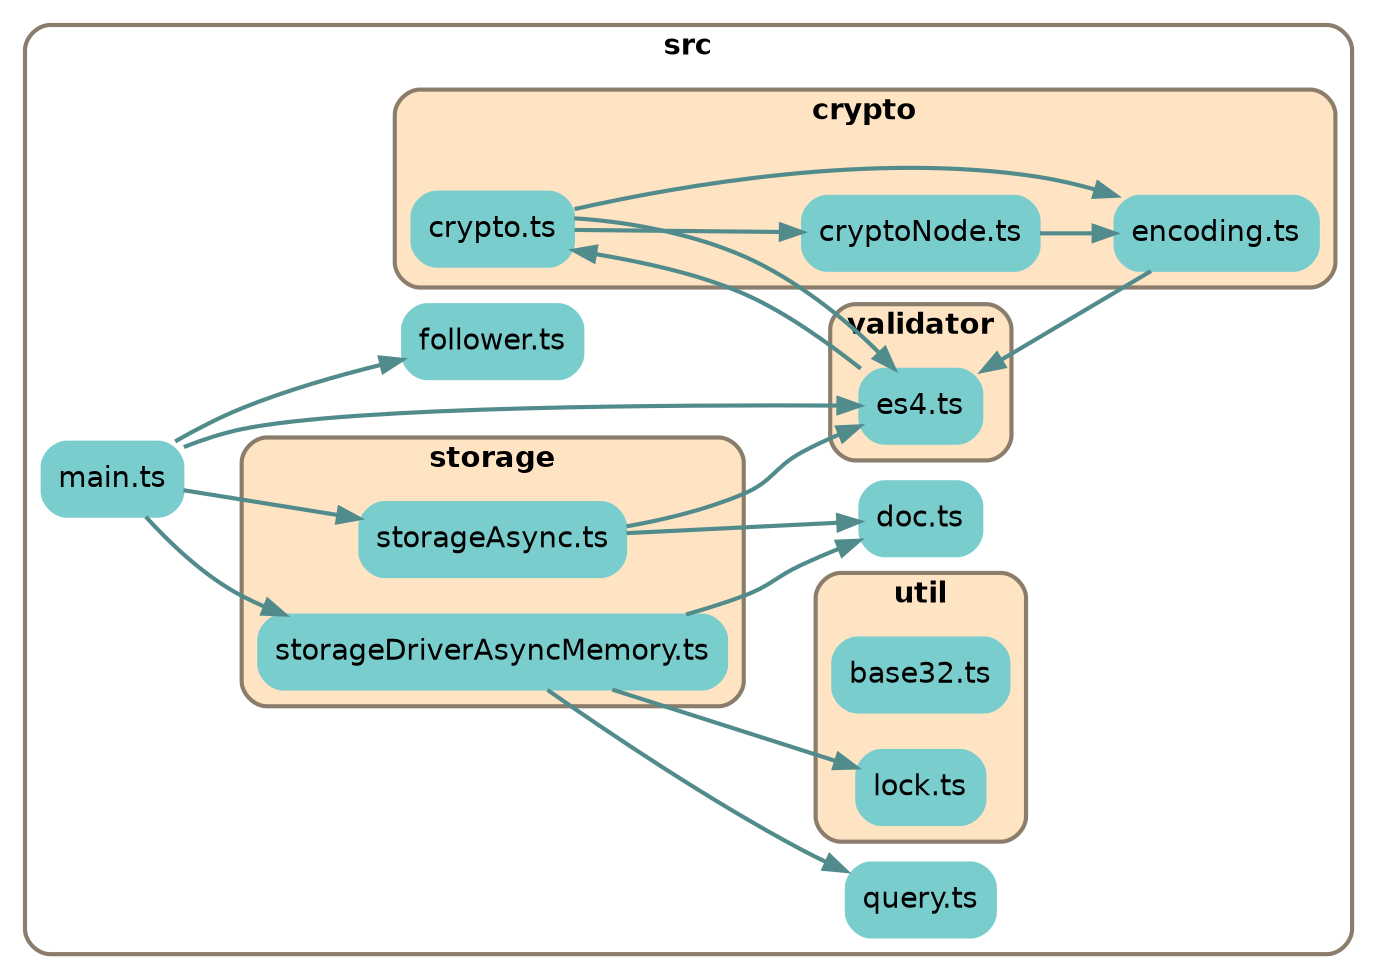 
digraph G {
    //splines=line;
    //splines=polyline;
    splines=true;
    rankdir=LR;
    //newrank=true;
    compound=true;
    graph [fontname = "helvetica"];  // dpi=72
    node [fontname = "helvetica"];
    edge [fontname = "helvetica"];
    
    // files in their folder clusters

    subgraph cluster4799500460 {
        label=<<b>src</b>>;
        style="rounded";
        color=bisque4;
        penwidth=2;
                
        "src/doc.ts" [label="doc.ts", shape=rectangle; style="rounded,filled"; color=darkslategray3];
        "src/follower.ts" [label="follower.ts", shape=rectangle; style="rounded,filled"; color=darkslategray3];
        "src/main.ts" [label="main.ts", shape=rectangle; style="rounded,filled"; color=darkslategray3];
        "src/query.ts" [label="query.ts", shape=rectangle; style="rounded,filled"; color=darkslategray3];

        subgraph cluster4646258807 {
            label=<<b>crypto</b>>;
            style="rounded,filled";
            fillcolor=bisque;
            color=bisque4;
            penwidth=2;
                
            "src/crypto/crypto.ts" [label="crypto.ts", shape=rectangle; style="rounded,filled"; color=darkslategray3];
            "src/crypto/cryptoNode.ts" [label="cryptoNode.ts", shape=rectangle; style="rounded,filled"; color=darkslategray3];
            "src/crypto/encoding.ts" [label="encoding.ts", shape=rectangle; style="rounded,filled"; color=darkslategray3];
        }

        subgraph cluster9390286189 {
            label=<<b>storage</b>>;
            style="rounded,filled";
            fillcolor=bisque;
            color=bisque4;
            penwidth=2;
                
            "src/storage/storageAsync.ts" [label="storageAsync.ts", shape=rectangle; style="rounded,filled"; color=darkslategray3];
            "src/storage/storageDriverAsyncMemory.ts" [label="storageDriverAsyncMemory.ts", shape=rectangle; style="rounded,filled"; color=darkslategray3];
        }

        subgraph cluster298585301 {
            label=<<b>util</b>>;
            style="rounded,filled";
            fillcolor=bisque;
            color=bisque4;
            penwidth=2;
                
            "src/util/base32.ts" [label="base32.ts", shape=rectangle; style="rounded,filled"; color=darkslategray3];
            "src/util/lock.ts" [label="lock.ts", shape=rectangle; style="rounded,filled"; color=darkslategray3];
        }

        subgraph cluster819977387 {
            label=<<b>validator</b>>;
            style="rounded,filled";
            fillcolor=bisque;
            color=bisque4;
            penwidth=2;
                
            "src/validator/es4.ts" [label="es4.ts", shape=rectangle; style="rounded,filled"; color=darkslategray3];
        }
    }

    // edges between files
    "src/crypto/crypto.ts" -> "src/crypto/cryptoNode.ts" [penwidth=2; color=darkslategray4];
    "src/crypto/crypto.ts" -> "src/crypto/encoding.ts" [penwidth=2; color=darkslategray4];
    "src/crypto/crypto.ts" -> "src/validator/es4.ts" [penwidth=2; color=darkslategray4];
    "src/crypto/cryptoNode.ts" -> "src/crypto/encoding.ts" [penwidth=2; color=darkslategray4];
    "src/crypto/encoding.ts" -> "src/validator/es4.ts" [penwidth=2; color=darkslategray4];
    "src/main.ts" -> "src/validator/es4.ts" [penwidth=2; color=darkslategray4];
    "src/main.ts" -> "src/follower.ts" [penwidth=2; color=darkslategray4];
    "src/main.ts" -> "src/storage/storageDriverAsyncMemory.ts" [penwidth=2; color=darkslategray4];
    "src/main.ts" -> "src/storage/storageAsync.ts" [penwidth=2; color=darkslategray4];
    "src/storage/storageAsync.ts" -> "src/doc.ts" [penwidth=2; color=darkslategray4];
    "src/storage/storageAsync.ts" -> "src/validator/es4.ts" [penwidth=2; color=darkslategray4];
    "src/storage/storageDriverAsyncMemory.ts" -> "src/util/lock.ts" [penwidth=2; color=darkslategray4];
    "src/storage/storageDriverAsyncMemory.ts" -> "src/doc.ts" [penwidth=2; color=darkslategray4];
    "src/storage/storageDriverAsyncMemory.ts" -> "src/query.ts" [penwidth=2; color=darkslategray4];
    "src/validator/es4.ts" -> "src/crypto/crypto.ts" [penwidth=2; color=darkslategray4];

}
